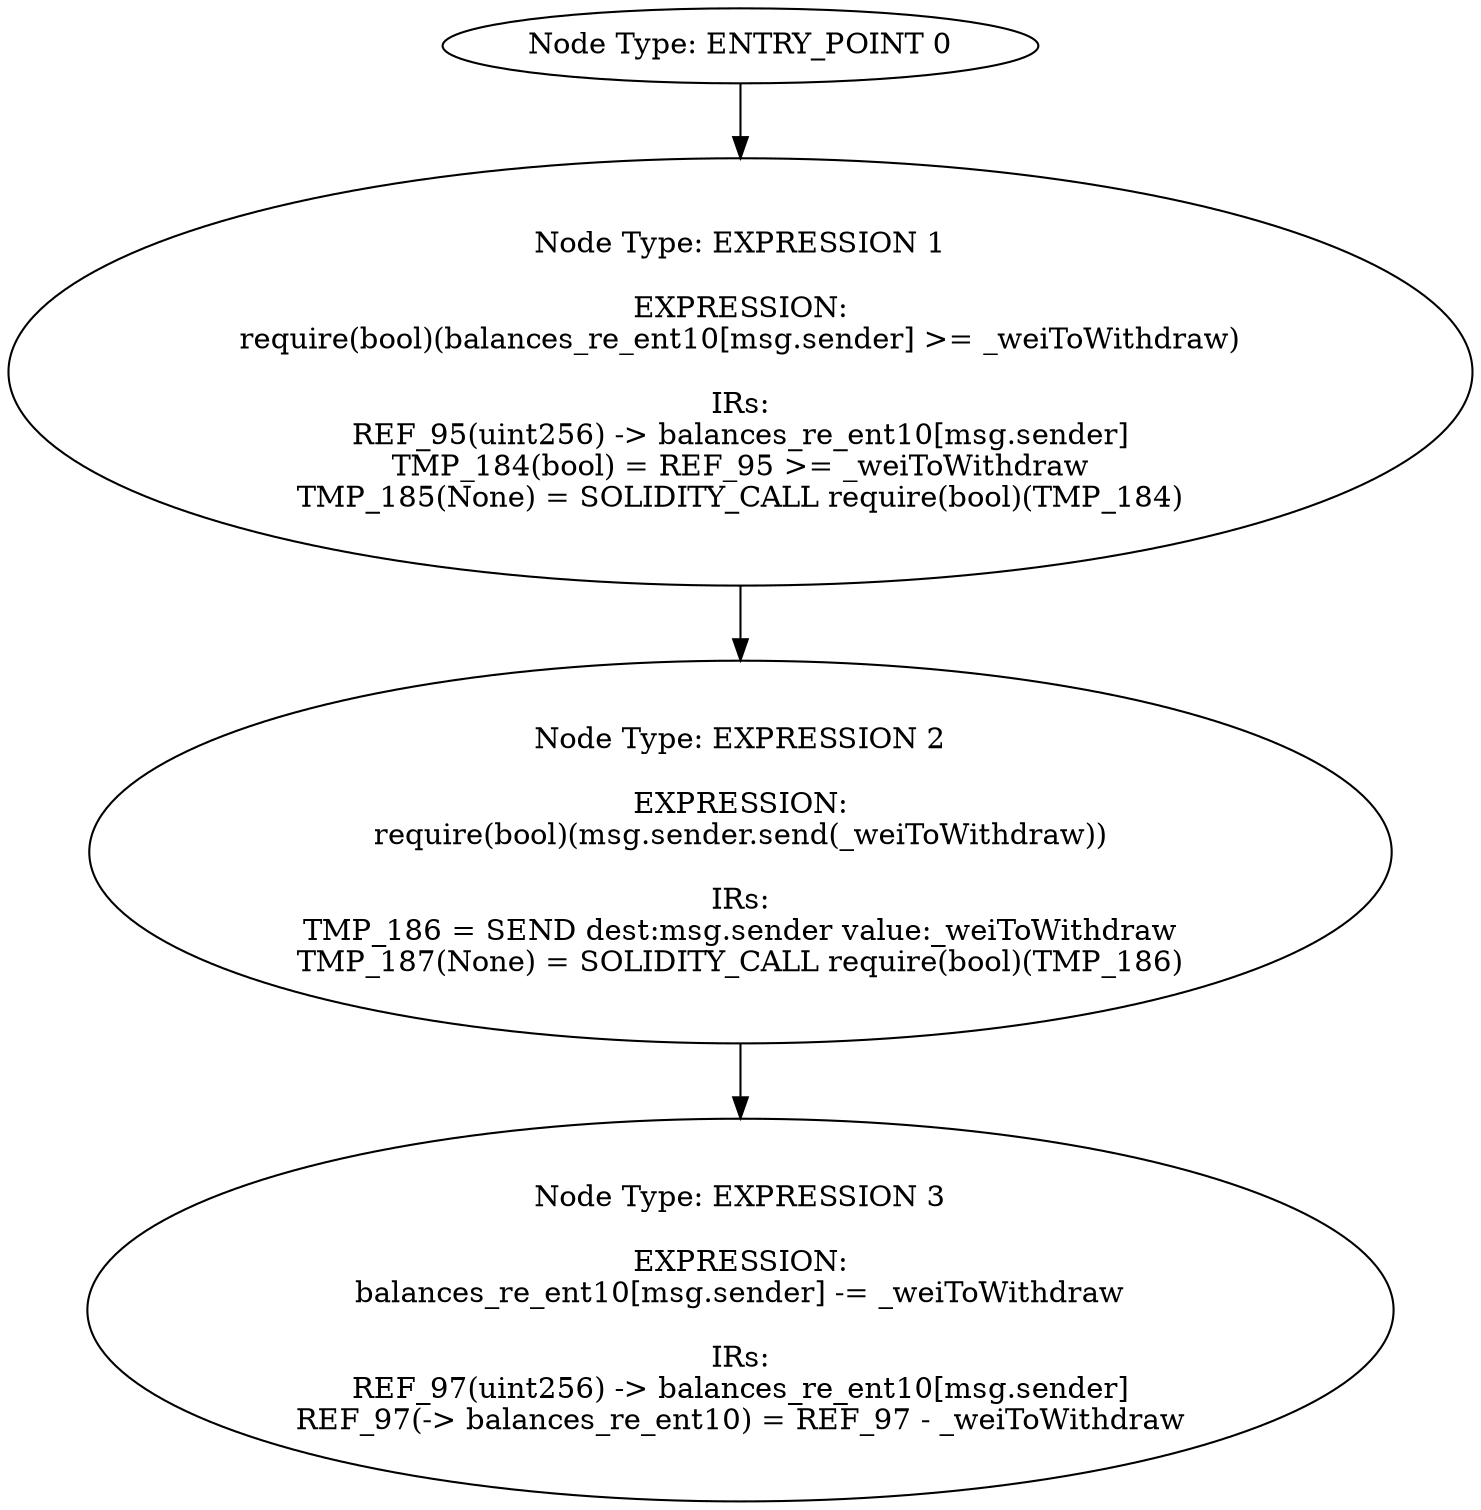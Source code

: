 digraph{
0[label="Node Type: ENTRY_POINT 0
"];
0->1;
1[label="Node Type: EXPRESSION 1

EXPRESSION:
require(bool)(balances_re_ent10[msg.sender] >= _weiToWithdraw)

IRs:
REF_95(uint256) -> balances_re_ent10[msg.sender]
TMP_184(bool) = REF_95 >= _weiToWithdraw
TMP_185(None) = SOLIDITY_CALL require(bool)(TMP_184)"];
1->2;
2[label="Node Type: EXPRESSION 2

EXPRESSION:
require(bool)(msg.sender.send(_weiToWithdraw))

IRs:
TMP_186 = SEND dest:msg.sender value:_weiToWithdraw
TMP_187(None) = SOLIDITY_CALL require(bool)(TMP_186)"];
2->3;
3[label="Node Type: EXPRESSION 3

EXPRESSION:
balances_re_ent10[msg.sender] -= _weiToWithdraw

IRs:
REF_97(uint256) -> balances_re_ent10[msg.sender]
REF_97(-> balances_re_ent10) = REF_97 - _weiToWithdraw"];
}
